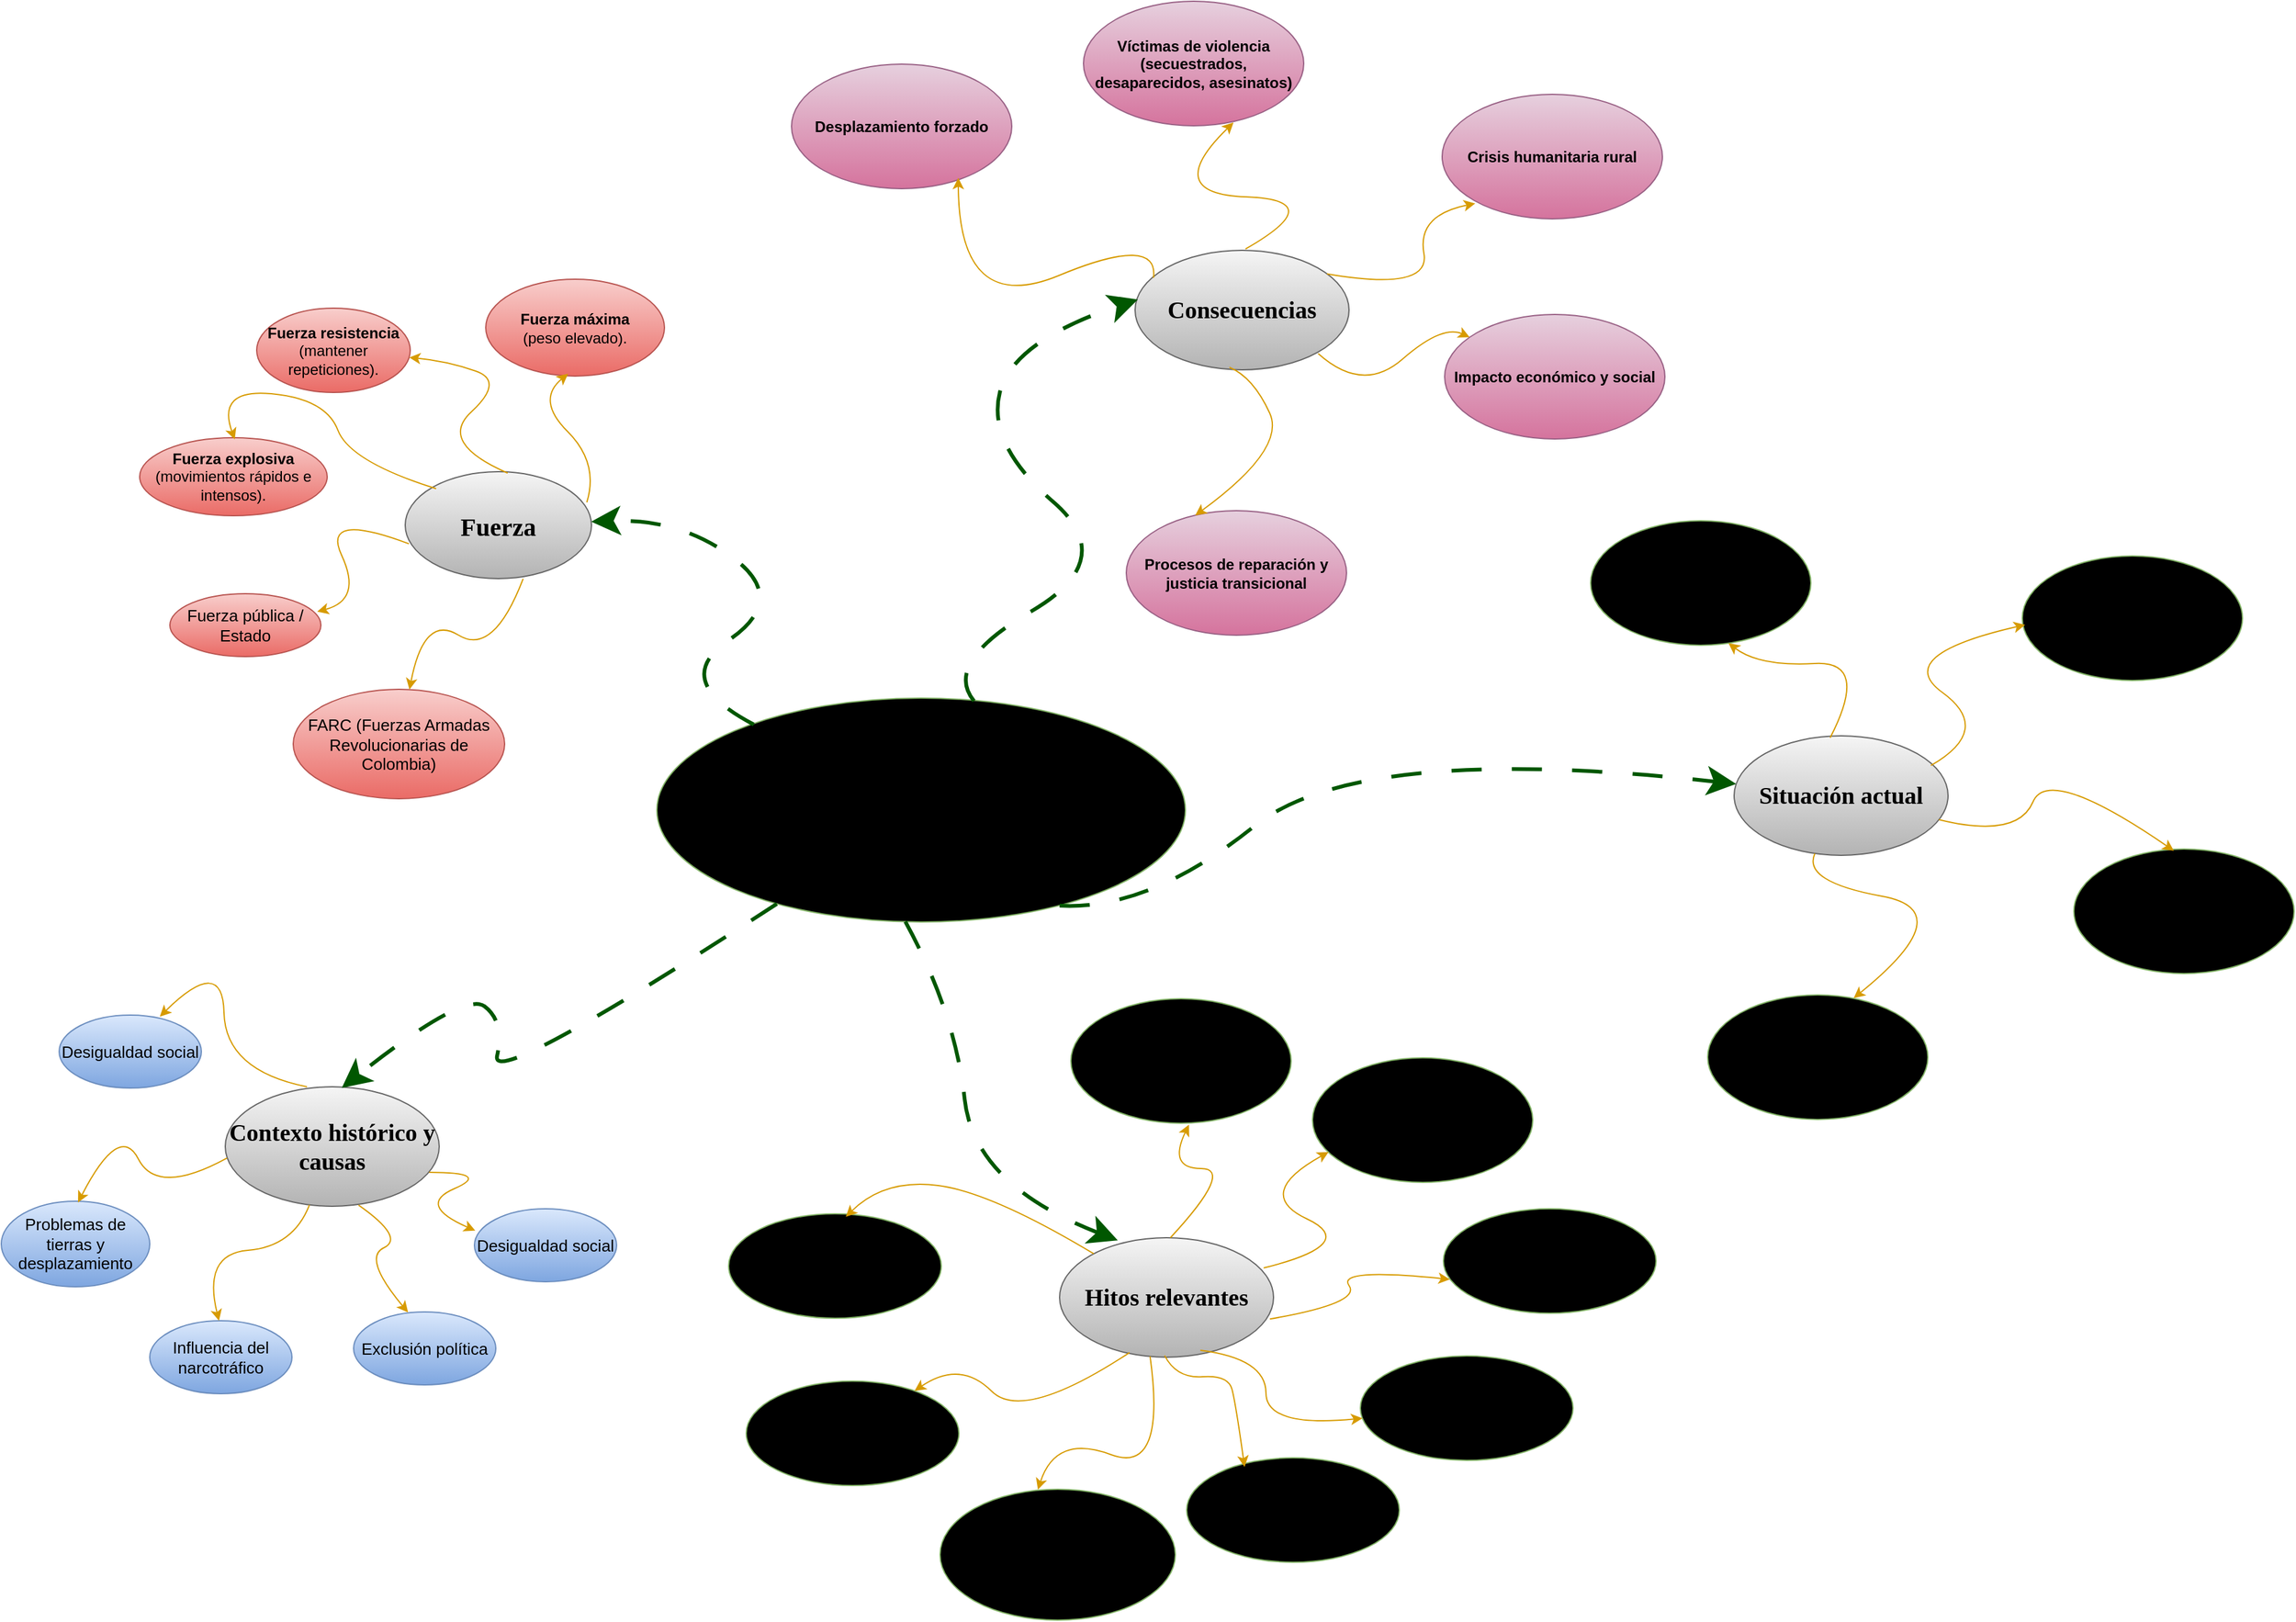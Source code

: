 <mxfile version="28.2.0">
  <diagram name="Página-1" id="SA-7R-pQkpZDZ1yx8HmR">
    <mxGraphModel dx="786" dy="586" grid="1" gridSize="10" guides="1" tooltips="1" connect="1" arrows="1" fold="1" page="1" pageScale="1" pageWidth="3000" pageHeight="1700" math="0" shadow="0">
      <root>
        <mxCell id="0" />
        <mxCell id="1" parent="0" />
        <mxCell id="DVRhljdq_z2ZrViTuBWU-1" value="&lt;font face=&quot;Garamond&quot; style=&quot;color: light-dark(rgb(0, 0, 0), rgb(255, 255, 0)); font-size: 27px;&quot;&gt;&lt;b&gt;Capacidades Físicas Condicionales&lt;/b&gt;&lt;/font&gt;" style="ellipse;whiteSpace=wrap;html=1;fillColor=#d5e8d4;strokeColor=#82b366;gradientColor=light-dark(#97D077,#66FF66);" parent="1" vertex="1">
          <mxGeometry x="1172" y="815" width="420" height="178" as="geometry" />
        </mxCell>
        <mxCell id="DVRhljdq_z2ZrViTuBWU-2" value="&lt;font face=&quot;Times New Roman&quot; style=&quot;color: light-dark(rgb(0, 0, 0), rgb(255, 255, 51)); font-size: 19px;&quot;&gt;&lt;b&gt;Contexto histórico y causas&lt;/b&gt;&lt;/font&gt;" style="ellipse;whiteSpace=wrap;html=1;fillColor=#f5f5f5;strokeColor=#666666;gradientColor=#b3b3b3;" parent="1" vertex="1">
          <mxGeometry x="829" y="1124" width="170" height="95" as="geometry" />
        </mxCell>
        <mxCell id="DVRhljdq_z2ZrViTuBWU-3" value="&lt;font face=&quot;Garamond&quot; style=&quot;font-size: 20px; color: light-dark(rgb(0, 0, 0), rgb(51, 255, 255));&quot;&gt;&lt;b&gt;Fuerza&lt;/b&gt;&lt;/font&gt;" style="ellipse;whiteSpace=wrap;html=1;fillColor=#f5f5f5;strokeColor=#666666;gradientColor=#b3b3b3;" parent="1" vertex="1">
          <mxGeometry x="972" y="635" width="148" height="85" as="geometry" />
        </mxCell>
        <mxCell id="DVRhljdq_z2ZrViTuBWU-4" value="&lt;font face=&quot;Times New Roman&quot; style=&quot;color: light-dark(rgb(0, 0, 0), rgb(255, 255, 51)); font-size: 19px;&quot;&gt;&lt;b&gt;Hitos relevantes&lt;/b&gt;&lt;/font&gt;" style="ellipse;whiteSpace=wrap;html=1;fillColor=#f5f5f5;strokeColor=#666666;gradientColor=#b3b3b3;" parent="1" vertex="1">
          <mxGeometry x="1492" y="1244" width="170" height="95" as="geometry" />
        </mxCell>
        <mxCell id="DVRhljdq_z2ZrViTuBWU-5" value="&lt;font face=&quot;Times New Roman&quot; style=&quot;color: light-dark(rgb(0, 0, 0), rgb(255, 255, 51)); font-size: 19px;&quot;&gt;&lt;b&gt;Consecuencias&lt;/b&gt;&lt;/font&gt;" style="ellipse;whiteSpace=wrap;html=1;fillColor=#f5f5f5;strokeColor=#666666;gradientColor=#b3b3b3;" parent="1" vertex="1">
          <mxGeometry x="1552" y="459" width="170" height="95" as="geometry" />
        </mxCell>
        <mxCell id="DVRhljdq_z2ZrViTuBWU-6" value="&lt;font face=&quot;Times New Roman&quot; style=&quot;color: light-dark(rgb(0, 0, 0), rgb(255, 255, 51)); font-size: 19px;&quot;&gt;&lt;b&gt;Situación actual&lt;/b&gt;&lt;/font&gt;" style="ellipse;whiteSpace=wrap;html=1;fillColor=#f5f5f5;strokeColor=#666666;gradientColor=#b3b3b3;" parent="1" vertex="1">
          <mxGeometry x="2028" y="845" width="170" height="95" as="geometry" />
        </mxCell>
        <mxCell id="DVRhljdq_z2ZrViTuBWU-7" value="" style="curved=1;endArrow=classic;html=1;rounded=0;fillColor=#008a00;strokeColor=#005700;startSize=20;endSize=14;fontStyle=0;dashed=1;dashPattern=8 8;startArrow=none;startFill=0;entryX=0.013;entryY=0.412;entryDx=0;entryDy=0;entryPerimeter=0;exitX=0.6;exitY=0.013;exitDx=0;exitDy=0;exitPerimeter=0;strokeWidth=3;" parent="1" source="DVRhljdq_z2ZrViTuBWU-1" target="DVRhljdq_z2ZrViTuBWU-5" edge="1">
          <mxGeometry width="50" height="50" relative="1" as="geometry">
            <mxPoint x="1374" y="827" as="sourcePoint" />
            <mxPoint x="1408.5" y="683.11" as="targetPoint" />
            <Array as="points">
              <mxPoint x="1399" y="787" />
              <mxPoint x="1540" y="705" />
              <mxPoint x="1434" y="613" />
              <mxPoint x="1455" y="531" />
            </Array>
          </mxGeometry>
        </mxCell>
        <mxCell id="DVRhljdq_z2ZrViTuBWU-8" value="" style="curved=1;endArrow=classic;html=1;rounded=0;fillColor=#008a00;strokeColor=#005700;startSize=20;endSize=14;fontStyle=0;dashed=1;dashPattern=8 8;startArrow=none;startFill=0;strokeWidth=3;" parent="1" target="DVRhljdq_z2ZrViTuBWU-3" edge="1">
          <mxGeometry width="50" height="50" relative="1" as="geometry">
            <mxPoint x="1248.99" y="836" as="sourcePoint" />
            <mxPoint x="1075.999" y="661.062" as="targetPoint" />
            <Array as="points">
              <mxPoint x="1181.99" y="801" />
              <mxPoint x="1275.99" y="737" />
              <mxPoint x="1192" y="672" />
            </Array>
          </mxGeometry>
        </mxCell>
        <mxCell id="DVRhljdq_z2ZrViTuBWU-9" value="" style="curved=1;endArrow=classic;html=1;rounded=0;fillColor=#008a00;strokeColor=#005700;startSize=20;endSize=14;fontStyle=0;dashed=1;dashPattern=8 8;startArrow=none;startFill=0;entryX=0.272;entryY=0.022;entryDx=0;entryDy=0;entryPerimeter=0;strokeWidth=3;exitX=0.47;exitY=0.998;exitDx=0;exitDy=0;exitPerimeter=0;" parent="1" target="DVRhljdq_z2ZrViTuBWU-4" edge="1" source="DVRhljdq_z2ZrViTuBWU-1">
          <mxGeometry width="50" height="50" relative="1" as="geometry">
            <mxPoint x="1273" y="1014" as="sourcePoint" />
            <mxPoint x="1305" y="1156" as="targetPoint" />
            <Array as="points">
              <mxPoint x="1409" y="1065" />
              <mxPoint x="1424" y="1202" />
            </Array>
          </mxGeometry>
        </mxCell>
        <mxCell id="DVRhljdq_z2ZrViTuBWU-10" value="" style="curved=1;endArrow=classic;html=1;rounded=0;fillColor=#008a00;strokeColor=#005700;startSize=20;endSize=14;fontStyle=0;dashed=1;dashPattern=8 8;startArrow=none;startFill=0;strokeWidth=3;" parent="1" target="DVRhljdq_z2ZrViTuBWU-6" edge="1">
          <mxGeometry width="50" height="50" relative="1" as="geometry">
            <mxPoint x="1492" y="980" as="sourcePoint" />
            <mxPoint x="1521" y="1124" as="targetPoint" />
            <Array as="points">
              <mxPoint x="1563" y="984" />
              <mxPoint x="1730" y="850" />
            </Array>
          </mxGeometry>
        </mxCell>
        <mxCell id="DVRhljdq_z2ZrViTuBWU-11" value="" style="curved=1;endArrow=classic;html=1;rounded=0;fillColor=#008a00;strokeColor=#005700;startSize=20;endSize=14;fontStyle=0;dashed=1;dashPattern=8 8;startArrow=none;startFill=0;entryX=0.545;entryY=0.009;entryDx=0;entryDy=0;entryPerimeter=0;strokeWidth=3;" parent="1" source="DVRhljdq_z2ZrViTuBWU-1" target="DVRhljdq_z2ZrViTuBWU-2" edge="1">
          <mxGeometry width="50" height="50" relative="1" as="geometry">
            <mxPoint x="1136.076" y="1088.543" as="sourcePoint" />
            <mxPoint x="936" y="1113" as="targetPoint" />
            <Array as="points">
              <mxPoint x="1039" y="1127" />
              <mxPoint x="1051" y="1072" />
              <mxPoint x="1019" y="1048" />
            </Array>
          </mxGeometry>
        </mxCell>
        <mxCell id="DVRhljdq_z2ZrViTuBWU-12" value="&lt;font style=&quot;color: light-dark(rgb(0, 0, 0), rgb(51, 255, 255)); font-size: 13px;&quot;&gt;Desigualdad social&lt;/font&gt;" style="ellipse;whiteSpace=wrap;html=1;fillColor=#dae8fc;strokeColor=#6c8ebf;gradientColor=#7ea6e0;" parent="1" vertex="1">
          <mxGeometry x="697" y="1067" width="113" height="58" as="geometry" />
        </mxCell>
        <mxCell id="DVRhljdq_z2ZrViTuBWU-13" value="&lt;font style=&quot;color: light-dark(rgb(0, 0, 0), rgb(51, 255, 255)); font-size: 13px;&quot;&gt;Problemas de tierras y desplazamiento&lt;/font&gt;" style="ellipse;whiteSpace=wrap;html=1;fillColor=#dae8fc;strokeColor=#6c8ebf;gradientColor=#7ea6e0;" parent="1" vertex="1">
          <mxGeometry x="651" y="1215" width="118" height="68" as="geometry" />
        </mxCell>
        <mxCell id="DVRhljdq_z2ZrViTuBWU-14" value="&lt;font style=&quot;color: light-dark(rgb(0, 0, 0), rgb(51, 255, 255)); font-size: 13px;&quot;&gt;Desigualdad social&lt;/font&gt;" style="ellipse;whiteSpace=wrap;html=1;fillColor=#dae8fc;strokeColor=#6c8ebf;gradientColor=#7ea6e0;" parent="1" vertex="1">
          <mxGeometry x="1027" y="1221" width="113" height="58" as="geometry" />
        </mxCell>
        <mxCell id="DVRhljdq_z2ZrViTuBWU-15" value="&lt;font style=&quot;color: light-dark(rgb(0, 0, 0), rgb(51, 255, 255)); font-size: 13px;&quot;&gt;Influencia del narcotráfico&lt;/font&gt;" style="ellipse;whiteSpace=wrap;html=1;fillColor=#dae8fc;strokeColor=#6c8ebf;gradientColor=#7ea6e0;" parent="1" vertex="1">
          <mxGeometry x="769" y="1310" width="113" height="58" as="geometry" />
        </mxCell>
        <mxCell id="DVRhljdq_z2ZrViTuBWU-16" value="&lt;font style=&quot;color: light-dark(rgb(0, 0, 0), rgb(51, 255, 255)); font-size: 13px;&quot;&gt;Exclusión política&lt;/font&gt;" style="ellipse;whiteSpace=wrap;html=1;fillColor=#dae8fc;strokeColor=#6c8ebf;gradientColor=#7ea6e0;" parent="1" vertex="1">
          <mxGeometry x="931" y="1303" width="113" height="58" as="geometry" />
        </mxCell>
        <mxCell id="DVRhljdq_z2ZrViTuBWU-17" value="&lt;font style=&quot;color: light-dark(rgb(0, 0, 0), rgb(51, 255, 255)); font-size: 13px;&quot;&gt;FARC (Fuerzas Armadas Revolucionarias de Colombia)&lt;/font&gt;" style="ellipse;whiteSpace=wrap;html=1;fillColor=#f8cecc;strokeColor=light-dark(#B85450,#66FFFF);gradientColor=#ea6b66;" parent="1" vertex="1">
          <mxGeometry x="883" y="808" width="168" height="87" as="geometry" />
        </mxCell>
        <mxCell id="DVRhljdq_z2ZrViTuBWU-18" value="&lt;strong data-end=&quot;594&quot; data-start=&quot;577&quot;&gt;Fuerza máxima&lt;/strong&gt; &lt;br&gt;(peso elevado)." style="ellipse;whiteSpace=wrap;html=1;fillColor=#f8cecc;strokeColor=light-dark(#B85450,#33FFFF);gradientColor=#ea6b66;" parent="1" vertex="1">
          <mxGeometry x="1036" y="482" width="142" height="77" as="geometry" />
        </mxCell>
        <mxCell id="DVRhljdq_z2ZrViTuBWU-19" value="&lt;strong data-end=&quot;639&quot; data-start=&quot;617&quot;&gt;Fuerza resistencia&lt;/strong&gt; (mantener repeticiones)." style="ellipse;whiteSpace=wrap;html=1;fillColor=#f8cecc;strokeColor=light-dark(#B85450,#66FFFF);gradientColor=#ea6b66;" parent="1" vertex="1">
          <mxGeometry x="854" y="505" width="122" height="67" as="geometry" />
        </mxCell>
        <mxCell id="DVRhljdq_z2ZrViTuBWU-20" value="&lt;strong data-end=&quot;691&quot; data-start=&quot;671&quot;&gt;Fuerza explosiva&lt;/strong&gt; (movimientos rápidos e intensos)." style="ellipse;whiteSpace=wrap;html=1;fillColor=#f8cecc;strokeColor=light-dark(#B85450,#66FFFF);gradientColor=#ea6b66;" parent="1" vertex="1">
          <mxGeometry x="761" y="608" width="149" height="62" as="geometry" />
        </mxCell>
        <mxCell id="DVRhljdq_z2ZrViTuBWU-21" value="&lt;font style=&quot;color: light-dark(rgb(0, 0, 0), rgb(51, 255, 255)); font-size: 13px;&quot;&gt;Fuerza pública / Estado&lt;/font&gt;" style="ellipse;whiteSpace=wrap;html=1;fillColor=#f8cecc;strokeColor=light-dark(#B85450,#66FFFF);gradientColor=#ea6b66;" parent="1" vertex="1">
          <mxGeometry x="785" y="732" width="120" height="50" as="geometry" />
        </mxCell>
        <mxCell id="DVRhljdq_z2ZrViTuBWU-22" value="&lt;font style=&quot;color: light-dark(rgb(0, 0, 0), rgb(51, 255, 255)); font-size: 13px;&quot;&gt;1982: Inicio de diálogos de paz con FARC (Betancur)&lt;/font&gt;" style="ellipse;whiteSpace=wrap;html=1;fillColor=#d5e8d4;strokeColor=#82b366;gradientColor=light-dark(#97D077,#295A52);" parent="1" vertex="1">
          <mxGeometry x="1229" y="1225" width="169" height="83" as="geometry" />
        </mxCell>
        <mxCell id="DVRhljdq_z2ZrViTuBWU-23" value="&lt;font style=&quot;color: light-dark(rgb(0, 0, 0), rgb(51, 255, 255)); font-size: 13px;&quot;&gt;1984: Acuerdo de cese al fuego con FARC (La Uribe)&lt;/font&gt;" style="ellipse;whiteSpace=wrap;html=1;fillColor=#d5e8d4;strokeColor=#82b366;gradientColor=light-dark(#97D077,#295A52);" parent="1" vertex="1">
          <mxGeometry x="1243" y="1358" width="169" height="83" as="geometry" />
        </mxCell>
        <mxCell id="DVRhljdq_z2ZrViTuBWU-24" value="&lt;font style=&quot;color: light-dark(rgb(0, 0, 0), rgb(51, 255, 255)); font-size: 13px;&quot;&gt;1991: Nueva Constitución — apertura política, desmovilización M-19&lt;/font&gt;" style="ellipse;whiteSpace=wrap;html=1;fillColor=#d5e8d4;strokeColor=#82b366;gradientColor=light-dark(#97D077,#295A52);" parent="1" vertex="1">
          <mxGeometry x="1397" y="1444" width="187" height="104" as="geometry" />
        </mxCell>
        <mxCell id="DVRhljdq_z2ZrViTuBWU-25" value="&lt;font style=&quot;color: light-dark(rgb(0, 0, 0), rgb(51, 255, 255)); font-size: 13px;&quot;&gt;1997-2006: Auge paramilitar (AUC)&lt;/font&gt;" style="ellipse;whiteSpace=wrap;html=1;fillColor=#d5e8d4;strokeColor=#82b366;gradientColor=light-dark(#97D077,#295A52);" parent="1" vertex="1">
          <mxGeometry x="1593" y="1419" width="169" height="83" as="geometry" />
        </mxCell>
        <mxCell id="DVRhljdq_z2ZrViTuBWU-26" value="&lt;font style=&quot;color: light-dark(rgb(0, 0, 0), rgb(51, 255, 255)); font-size: 13px;&quot;&gt;2002-2010: Política de Seguridad Democrática (Uribe)&lt;/font&gt;" style="ellipse;whiteSpace=wrap;html=1;fillColor=#d5e8d4;strokeColor=#82b366;gradientColor=light-dark(#97D077,#295A52);" parent="1" vertex="1">
          <mxGeometry x="1731" y="1338" width="169" height="83" as="geometry" />
        </mxCell>
        <mxCell id="DVRhljdq_z2ZrViTuBWU-27" value="&lt;font style=&quot;color: light-dark(rgb(0, 0, 0), rgb(51, 255, 255)); font-size: 13px;&quot;&gt;2012-2016: Proceso de paz con FARC (La Habana)&lt;/font&gt;" style="ellipse;whiteSpace=wrap;html=1;fillColor=#d5e8d4;strokeColor=#82b366;gradientColor=light-dark(#97D077,#295A52);" parent="1" vertex="1">
          <mxGeometry x="1797" y="1221" width="169" height="83" as="geometry" />
        </mxCell>
        <mxCell id="DVRhljdq_z2ZrViTuBWU-28" value="&lt;font style=&quot;color: light-dark(rgb(0, 0, 0), rgb(51, 255, 255)); font-size: 13px;&quot;&gt;2016: Firma del Acuerdo de Paz con FARC &lt;br&gt;(Juan Manuel Santos)&lt;/font&gt;" style="ellipse;whiteSpace=wrap;html=1;fillColor=#d5e8d4;strokeColor=#82b366;gradientColor=light-dark(#97D077,#295A52);" parent="1" vertex="1">
          <mxGeometry x="1693" y="1101" width="175" height="99" as="geometry" />
        </mxCell>
        <mxCell id="DVRhljdq_z2ZrViTuBWU-29" value="&lt;font style=&quot;color: light-dark(rgb(0, 0, 0), rgb(51, 255, 255));&quot;&gt;2019-presente: Disidencias y ELN continúan con presencia armada&lt;/font&gt;" style="ellipse;whiteSpace=wrap;html=1;fillColor=#d5e8d4;strokeColor=#82b366;gradientColor=light-dark(#97D077,#295A52);" parent="1" vertex="1">
          <mxGeometry x="1501" y="1054" width="175" height="99" as="geometry" />
        </mxCell>
        <mxCell id="DVRhljdq_z2ZrViTuBWU-30" value="&lt;font style=&quot;color: light-dark(rgb(0, 0, 0), rgb(0, 255, 0));&quot;&gt;&lt;b style=&quot;&quot;&gt;Desplazamiento forzado&lt;/b&gt;&lt;/font&gt;" style="ellipse;whiteSpace=wrap;html=1;fillColor=#e6d0de;strokeColor=#996185;gradientColor=#d5739d;" parent="1" vertex="1">
          <mxGeometry x="1279" y="311" width="175" height="99" as="geometry" />
        </mxCell>
        <mxCell id="DVRhljdq_z2ZrViTuBWU-31" value="&lt;font style=&quot;color: light-dark(rgb(0, 0, 0), rgb(0, 255, 0));&quot;&gt;&lt;b style=&quot;&quot;&gt;Víctimas de violencia (secuestrados, desaparecidos, asesinatos)&lt;/b&gt;&lt;/font&gt;" style="ellipse;whiteSpace=wrap;html=1;fillColor=#e6d0de;strokeColor=#996185;gradientColor=#d5739d;" parent="1" vertex="1">
          <mxGeometry x="1511" y="261" width="175" height="99" as="geometry" />
        </mxCell>
        <mxCell id="DVRhljdq_z2ZrViTuBWU-32" value="&lt;font style=&quot;color: light-dark(rgb(0, 0, 0), rgb(0, 255, 0));&quot;&gt;&lt;b style=&quot;&quot;&gt;Crisis humanitaria rural&lt;/b&gt;&lt;/font&gt;" style="ellipse;whiteSpace=wrap;html=1;fillColor=#e6d0de;strokeColor=#996185;gradientColor=#d5739d;" parent="1" vertex="1">
          <mxGeometry x="1796" y="335" width="175" height="99" as="geometry" />
        </mxCell>
        <mxCell id="DVRhljdq_z2ZrViTuBWU-33" value="&lt;font style=&quot;color: light-dark(rgb(0, 0, 0), rgb(0, 255, 0));&quot;&gt;&lt;b style=&quot;&quot;&gt;Impacto económico y social&lt;/b&gt;&lt;/font&gt;" style="ellipse;whiteSpace=wrap;html=1;fillColor=#e6d0de;strokeColor=#996185;gradientColor=#d5739d;" parent="1" vertex="1">
          <mxGeometry x="1798" y="510" width="175" height="99" as="geometry" />
        </mxCell>
        <mxCell id="DVRhljdq_z2ZrViTuBWU-34" value="&lt;font style=&quot;color: light-dark(rgb(0, 0, 0), rgb(0, 255, 0));&quot;&gt;&lt;b style=&quot;&quot;&gt;Procesos de reparación y justicia transicional&lt;/b&gt;&lt;/font&gt;" style="ellipse;whiteSpace=wrap;html=1;fillColor=#e6d0de;strokeColor=#996185;gradientColor=#d5739d;" parent="1" vertex="1">
          <mxGeometry x="1545" y="666" width="175" height="99" as="geometry" />
        </mxCell>
        <mxCell id="DVRhljdq_z2ZrViTuBWU-35" value="" style="curved=1;endArrow=classic;html=1;rounded=0;entryX=0.006;entryY=0.299;entryDx=0;entryDy=0;entryPerimeter=0;fillColor=#ffcd28;gradientColor=#ffa500;strokeColor=#d79b00;" parent="1" target="DVRhljdq_z2ZrViTuBWU-14" edge="1">
          <mxGeometry width="50" height="50" relative="1" as="geometry">
            <mxPoint x="991" y="1192" as="sourcePoint" />
            <mxPoint x="1041" y="1142" as="targetPoint" />
            <Array as="points">
              <mxPoint x="1041" y="1192" />
              <mxPoint x="981" y="1218" />
            </Array>
          </mxGeometry>
        </mxCell>
        <mxCell id="DVRhljdq_z2ZrViTuBWU-36" value="" style="curved=1;endArrow=classic;html=1;rounded=0;entryX=0.383;entryY=0.007;entryDx=0;entryDy=0;entryPerimeter=0;fillColor=#ffcd28;gradientColor=#ffa500;strokeColor=#d79b00;exitX=0.623;exitY=0.99;exitDx=0;exitDy=0;exitPerimeter=0;" parent="1" source="DVRhljdq_z2ZrViTuBWU-2" target="DVRhljdq_z2ZrViTuBWU-16" edge="1">
          <mxGeometry width="50" height="50" relative="1" as="geometry">
            <mxPoint x="930" y="1222" as="sourcePoint" />
            <mxPoint x="967" y="1268" as="targetPoint" />
            <Array as="points">
              <mxPoint x="972" y="1244" />
              <mxPoint x="938" y="1260" />
            </Array>
          </mxGeometry>
        </mxCell>
        <mxCell id="DVRhljdq_z2ZrViTuBWU-37" value="" style="curved=1;endArrow=classic;html=1;rounded=0;entryX=0.487;entryY=0;entryDx=0;entryDy=0;entryPerimeter=0;fillColor=#ffcd28;gradientColor=#ffa500;strokeColor=#d79b00;" parent="1" source="DVRhljdq_z2ZrViTuBWU-2" target="DVRhljdq_z2ZrViTuBWU-15" edge="1">
          <mxGeometry width="50" height="50" relative="1" as="geometry">
            <mxPoint x="793" y="1223" as="sourcePoint" />
            <mxPoint x="832" y="1308" as="targetPoint" />
            <Array as="points">
              <mxPoint x="883" y="1251" />
              <mxPoint x="811" y="1257" />
            </Array>
          </mxGeometry>
        </mxCell>
        <mxCell id="DVRhljdq_z2ZrViTuBWU-38" value="" style="curved=1;endArrow=classic;html=1;rounded=0;entryX=0.517;entryY=0.015;entryDx=0;entryDy=0;entryPerimeter=0;fillColor=#ffcd28;gradientColor=#ffa500;strokeColor=#d79b00;exitX=0.008;exitY=0.597;exitDx=0;exitDy=0;exitPerimeter=0;" parent="1" source="DVRhljdq_z2ZrViTuBWU-2" target="DVRhljdq_z2ZrViTuBWU-13" edge="1">
          <mxGeometry width="50" height="50" relative="1" as="geometry">
            <mxPoint x="799" y="1124" as="sourcePoint" />
            <mxPoint x="727" y="1216" as="targetPoint" />
            <Array as="points">
              <mxPoint x="775" y="1211" />
              <mxPoint x="745" y="1152" />
            </Array>
          </mxGeometry>
        </mxCell>
        <mxCell id="DVRhljdq_z2ZrViTuBWU-39" value="" style="curved=1;endArrow=classic;html=1;rounded=0;entryX=0.708;entryY=0.021;entryDx=0;entryDy=0;entryPerimeter=0;fillColor=#ffcd28;gradientColor=#ffa500;strokeColor=#d79b00;exitX=0.382;exitY=0;exitDx=0;exitDy=0;exitPerimeter=0;" parent="1" source="DVRhljdq_z2ZrViTuBWU-2" target="DVRhljdq_z2ZrViTuBWU-12" edge="1">
          <mxGeometry width="50" height="50" relative="1" as="geometry">
            <mxPoint x="881" y="1029" as="sourcePoint" />
            <mxPoint x="763" y="1064" as="targetPoint" />
            <Array as="points">
              <mxPoint x="829" y="1111" />
              <mxPoint x="827" y="1019" />
            </Array>
          </mxGeometry>
        </mxCell>
        <mxCell id="DVRhljdq_z2ZrViTuBWU-40" value="" style="curved=1;endArrow=classic;html=1;rounded=0;fillColor=#ffcd28;gradientColor=#ffa500;strokeColor=#d79b00;entryX=0.536;entryY=1.011;entryDx=0;entryDy=0;entryPerimeter=0;exitX=0.518;exitY=0;exitDx=0;exitDy=0;exitPerimeter=0;" parent="1" source="DVRhljdq_z2ZrViTuBWU-4" target="DVRhljdq_z2ZrViTuBWU-29" edge="1">
          <mxGeometry width="50" height="50" relative="1" as="geometry">
            <mxPoint x="1578" y="1239" as="sourcePoint" />
            <mxPoint x="1628" y="1189" as="targetPoint" />
            <Array as="points">
              <mxPoint x="1631" y="1189" />
              <mxPoint x="1578" y="1189" />
            </Array>
          </mxGeometry>
        </mxCell>
        <mxCell id="DVRhljdq_z2ZrViTuBWU-41" value="" style="curved=1;endArrow=classic;html=1;rounded=0;fillColor=#ffcd28;gradientColor=#ffa500;strokeColor=#d79b00;entryX=0.073;entryY=0.756;entryDx=0;entryDy=0;entryPerimeter=0;exitX=0.954;exitY=0.253;exitDx=0;exitDy=0;exitPerimeter=0;" parent="1" source="DVRhljdq_z2ZrViTuBWU-4" target="DVRhljdq_z2ZrViTuBWU-28" edge="1">
          <mxGeometry width="50" height="50" relative="1" as="geometry">
            <mxPoint x="1648" y="1264" as="sourcePoint" />
            <mxPoint x="1663" y="1174" as="targetPoint" />
            <Array as="points">
              <mxPoint x="1731" y="1249" />
              <mxPoint x="1646" y="1209" />
            </Array>
          </mxGeometry>
        </mxCell>
        <mxCell id="DVRhljdq_z2ZrViTuBWU-42" value="" style="curved=1;endArrow=classic;html=1;rounded=0;fillColor=#ffcd28;gradientColor=#ffa500;strokeColor=#d79b00;entryX=0.03;entryY=0.676;entryDx=0;entryDy=0;entryPerimeter=0;exitX=0.983;exitY=0.68;exitDx=0;exitDy=0;exitPerimeter=0;" parent="1" source="DVRhljdq_z2ZrViTuBWU-4" target="DVRhljdq_z2ZrViTuBWU-27" edge="1">
          <mxGeometry width="50" height="50" relative="1" as="geometry">
            <mxPoint x="1655" y="1315" as="sourcePoint" />
            <mxPoint x="1707" y="1223" as="targetPoint" />
            <Array as="points">
              <mxPoint x="1732" y="1296" />
              <mxPoint x="1712" y="1268" />
            </Array>
          </mxGeometry>
        </mxCell>
        <mxCell id="DVRhljdq_z2ZrViTuBWU-43" value="" style="curved=1;endArrow=classic;html=1;rounded=0;fillColor=#ffcd28;gradientColor=#ffa500;strokeColor=#d79b00;exitX=0.658;exitY=0.942;exitDx=0;exitDy=0;exitPerimeter=0;" parent="1" source="DVRhljdq_z2ZrViTuBWU-4" target="DVRhljdq_z2ZrViTuBWU-26" edge="1">
          <mxGeometry width="50" height="50" relative="1" as="geometry">
            <mxPoint x="1583" y="1353" as="sourcePoint" />
            <mxPoint x="1726" y="1321" as="targetPoint" />
            <Array as="points">
              <mxPoint x="1656" y="1340" />
              <mxPoint x="1656" y="1395" />
            </Array>
          </mxGeometry>
        </mxCell>
        <mxCell id="DVRhljdq_z2ZrViTuBWU-44" value="" style="curved=1;endArrow=classic;html=1;rounded=0;fillColor=#ffcd28;gradientColor=#ffa500;strokeColor=#d79b00;exitX=0.491;exitY=0.986;exitDx=0;exitDy=0;exitPerimeter=0;entryX=0.272;entryY=0.087;entryDx=0;entryDy=0;entryPerimeter=0;" parent="1" source="DVRhljdq_z2ZrViTuBWU-4" target="DVRhljdq_z2ZrViTuBWU-25" edge="1">
          <mxGeometry width="50" height="50" relative="1" as="geometry">
            <mxPoint x="1501" y="1346" as="sourcePoint" />
            <mxPoint x="1630" y="1401" as="targetPoint" />
            <Array as="points">
              <mxPoint x="1585" y="1356" />
              <mxPoint x="1626" y="1353" />
              <mxPoint x="1632" y="1376" />
            </Array>
          </mxGeometry>
        </mxCell>
        <mxCell id="DVRhljdq_z2ZrViTuBWU-45" value="" style="curved=1;endArrow=classic;html=1;rounded=0;fillColor=#ffcd28;gradientColor=#ffa500;strokeColor=#d79b00;exitX=0.327;exitY=0.961;exitDx=0;exitDy=0;exitPerimeter=0;" parent="1" source="DVRhljdq_z2ZrViTuBWU-4" target="DVRhljdq_z2ZrViTuBWU-23" edge="1">
          <mxGeometry width="50" height="50" relative="1" as="geometry">
            <mxPoint x="1413" y="1391" as="sourcePoint" />
            <mxPoint x="1463" y="1341" as="targetPoint" />
            <Array as="points">
              <mxPoint x="1463" y="1391" />
              <mxPoint x="1413" y="1341" />
            </Array>
          </mxGeometry>
        </mxCell>
        <mxCell id="DVRhljdq_z2ZrViTuBWU-46" value="" style="curved=1;endArrow=classic;html=1;rounded=0;fillColor=#ffcd28;gradientColor=#ffa500;strokeColor=#d79b00;exitX=0.423;exitY=0.993;exitDx=0;exitDy=0;exitPerimeter=0;entryX=0.416;entryY=0.003;entryDx=0;entryDy=0;entryPerimeter=0;" parent="1" source="DVRhljdq_z2ZrViTuBWU-4" target="DVRhljdq_z2ZrViTuBWU-24" edge="1">
          <mxGeometry width="50" height="50" relative="1" as="geometry">
            <mxPoint x="1624" y="1394" as="sourcePoint" />
            <mxPoint x="1453" y="1425" as="targetPoint" />
            <Array as="points">
              <mxPoint x="1577" y="1433" />
              <mxPoint x="1489" y="1400" />
            </Array>
          </mxGeometry>
        </mxCell>
        <mxCell id="DVRhljdq_z2ZrViTuBWU-47" value="" style="curved=1;endArrow=classic;html=1;rounded=0;fillColor=#ffcd28;gradientColor=#ffa500;strokeColor=#d79b00;entryX=0.551;entryY=0.029;entryDx=0;entryDy=0;entryPerimeter=0;" parent="1" source="DVRhljdq_z2ZrViTuBWU-4" target="DVRhljdq_z2ZrViTuBWU-22" edge="1">
          <mxGeometry width="50" height="50" relative="1" as="geometry">
            <mxPoint x="1488" y="1191" as="sourcePoint" />
            <mxPoint x="1317" y="1222" as="targetPoint" />
            <Array as="points">
              <mxPoint x="1438" y="1208" />
              <mxPoint x="1353" y="1197" />
            </Array>
          </mxGeometry>
        </mxCell>
        <mxCell id="DVRhljdq_z2ZrViTuBWU-48" value="" style="curved=1;endArrow=classic;html=1;rounded=0;fillColor=#ffcd28;gradientColor=#ffa500;strokeColor=#d79b00;entryX=0.461;entryY=0.975;entryDx=0;entryDy=0;entryPerimeter=0;exitX=0.975;exitY=0.287;exitDx=0;exitDy=0;exitPerimeter=0;" parent="1" source="DVRhljdq_z2ZrViTuBWU-3" target="DVRhljdq_z2ZrViTuBWU-18" edge="1">
          <mxGeometry width="50" height="50" relative="1" as="geometry">
            <mxPoint x="1076" y="628" as="sourcePoint" />
            <mxPoint x="1126" y="578" as="targetPoint" />
            <Array as="points">
              <mxPoint x="1126" y="628" />
              <mxPoint x="1076" y="578" />
            </Array>
          </mxGeometry>
        </mxCell>
        <mxCell id="DVRhljdq_z2ZrViTuBWU-49" value="" style="curved=1;endArrow=classic;html=1;rounded=0;fillColor=#ffcd28;gradientColor=#ffa500;strokeColor=#d79b00;exitX=0.633;exitY=1.002;exitDx=0;exitDy=0;exitPerimeter=0;" parent="1" source="DVRhljdq_z2ZrViTuBWU-3" target="DVRhljdq_z2ZrViTuBWU-17" edge="1">
          <mxGeometry width="50" height="50" relative="1" as="geometry">
            <mxPoint x="1018" y="693" as="sourcePoint" />
            <mxPoint x="1049" y="622" as="targetPoint" />
            <Array as="points">
              <mxPoint x="1042" y="782" />
              <mxPoint x="987" y="748" />
            </Array>
          </mxGeometry>
        </mxCell>
        <mxCell id="DVRhljdq_z2ZrViTuBWU-50" value="" style="curved=1;endArrow=classic;html=1;rounded=0;fillColor=#ffcd28;gradientColor=#ffa500;strokeColor=#d79b00;exitX=0.02;exitY=0.674;exitDx=0;exitDy=0;exitPerimeter=0;entryX=0.976;entryY=0.284;entryDx=0;entryDy=0;entryPerimeter=0;" parent="1" source="DVRhljdq_z2ZrViTuBWU-3" target="DVRhljdq_z2ZrViTuBWU-21" edge="1">
          <mxGeometry width="50" height="50" relative="1" as="geometry">
            <mxPoint x="901" y="610" as="sourcePoint" />
            <mxPoint x="857" y="734" as="targetPoint" />
            <Array as="points">
              <mxPoint x="905" y="666" />
              <mxPoint x="938" y="737" />
            </Array>
          </mxGeometry>
        </mxCell>
        <mxCell id="DVRhljdq_z2ZrViTuBWU-51" value="" style="curved=1;endArrow=classic;html=1;rounded=0;exitX=0.166;exitY=0.159;exitDx=0;exitDy=0;exitPerimeter=0;entryX=0.507;entryY=0.022;entryDx=0;entryDy=0;entryPerimeter=0;fillColor=#ffcd28;gradientColor=#ffa500;strokeColor=#d79b00;" parent="1" source="DVRhljdq_z2ZrViTuBWU-3" target="DVRhljdq_z2ZrViTuBWU-20" edge="1">
          <mxGeometry width="50" height="50" relative="1" as="geometry">
            <mxPoint x="962" y="617" as="sourcePoint" />
            <mxPoint x="864" y="578" as="targetPoint" />
            <Array as="points">
              <mxPoint x="928" y="627" />
              <mxPoint x="909" y="577" />
              <mxPoint x="822" y="569" />
            </Array>
          </mxGeometry>
        </mxCell>
        <mxCell id="DVRhljdq_z2ZrViTuBWU-52" value="" style="curved=1;endArrow=classic;html=1;rounded=0;fillColor=#ffcd28;gradientColor=#ffa500;strokeColor=#d79b00;exitX=0.55;exitY=0.013;exitDx=0;exitDy=0;exitPerimeter=0;" parent="1" source="DVRhljdq_z2ZrViTuBWU-3" target="DVRhljdq_z2ZrViTuBWU-19" edge="1">
          <mxGeometry width="50" height="50" relative="1" as="geometry">
            <mxPoint x="1035" y="606" as="sourcePoint" />
            <mxPoint x="1085" y="556" as="targetPoint" />
            <Array as="points">
              <mxPoint x="998" y="612" />
              <mxPoint x="1051" y="563" />
              <mxPoint x="1005" y="547" />
            </Array>
          </mxGeometry>
        </mxCell>
        <mxCell id="DVRhljdq_z2ZrViTuBWU-53" value="" style="curved=1;endArrow=classic;html=1;rounded=0;fillColor=#ffcd28;gradientColor=#ffa500;strokeColor=#d79b00;exitX=0.086;exitY=0.23;exitDx=0;exitDy=0;exitPerimeter=0;entryX=0.757;entryY=0.913;entryDx=0;entryDy=0;entryPerimeter=0;" parent="1" source="DVRhljdq_z2ZrViTuBWU-5" target="DVRhljdq_z2ZrViTuBWU-30" edge="1">
          <mxGeometry width="50" height="50" relative="1" as="geometry">
            <mxPoint x="1626" y="487" as="sourcePoint" />
            <mxPoint x="1551" y="373" as="targetPoint" />
            <Array as="points">
              <mxPoint x="1571" y="446" />
              <mxPoint x="1412" y="512" />
            </Array>
          </mxGeometry>
        </mxCell>
        <mxCell id="DVRhljdq_z2ZrViTuBWU-54" value="" style="curved=1;endArrow=classic;html=1;rounded=0;fillColor=#ffcd28;gradientColor=#ffa500;strokeColor=#d79b00;entryX=0.681;entryY=0.974;entryDx=0;entryDy=0;entryPerimeter=0;exitX=0.516;exitY=-0.011;exitDx=0;exitDy=0;exitPerimeter=0;" parent="1" source="DVRhljdq_z2ZrViTuBWU-5" target="DVRhljdq_z2ZrViTuBWU-31" edge="1">
          <mxGeometry width="50" height="50" relative="1" as="geometry">
            <mxPoint x="1698" y="463" as="sourcePoint" />
            <mxPoint x="1637" y="333" as="targetPoint" />
            <Array as="points">
              <mxPoint x="1708" y="419" />
              <mxPoint x="1572" y="414" />
            </Array>
          </mxGeometry>
        </mxCell>
        <mxCell id="DVRhljdq_z2ZrViTuBWU-55" value="" style="curved=1;endArrow=classic;html=1;rounded=0;entryX=0.15;entryY=0.876;entryDx=0;entryDy=0;entryPerimeter=0;exitX=0.897;exitY=0.197;exitDx=0;exitDy=0;exitPerimeter=0;fillColor=#ffcd28;gradientColor=#ffa500;strokeColor=#d79b00;" parent="1" source="DVRhljdq_z2ZrViTuBWU-5" target="DVRhljdq_z2ZrViTuBWU-32" edge="1">
          <mxGeometry width="50" height="50" relative="1" as="geometry">
            <mxPoint x="1776" y="481" as="sourcePoint" />
            <mxPoint x="1826" y="431" as="targetPoint" />
            <Array as="points">
              <mxPoint x="1787" y="492" />
              <mxPoint x="1776" y="431" />
            </Array>
          </mxGeometry>
        </mxCell>
        <mxCell id="DVRhljdq_z2ZrViTuBWU-56" value="" style="curved=1;endArrow=classic;html=1;rounded=0;fillColor=#ffcd28;gradientColor=#ffa500;strokeColor=#d79b00;exitX=0.856;exitY=0.865;exitDx=0;exitDy=0;exitPerimeter=0;" parent="1" source="DVRhljdq_z2ZrViTuBWU-5" target="DVRhljdq_z2ZrViTuBWU-33" edge="1">
          <mxGeometry width="50" height="50" relative="1" as="geometry">
            <mxPoint x="1767" y="550" as="sourcePoint" />
            <mxPoint x="1817" y="500" as="targetPoint" />
            <Array as="points">
              <mxPoint x="1733" y="573" />
              <mxPoint x="1796" y="518" />
            </Array>
          </mxGeometry>
        </mxCell>
        <mxCell id="DVRhljdq_z2ZrViTuBWU-57" value="" style="curved=1;endArrow=classic;html=1;rounded=0;fillColor=#ffcd28;gradientColor=#ffa500;strokeColor=#d79b00;exitX=0.441;exitY=0.979;exitDx=0;exitDy=0;exitPerimeter=0;entryX=0.313;entryY=0.038;entryDx=0;entryDy=0;entryPerimeter=0;" parent="1" source="DVRhljdq_z2ZrViTuBWU-5" target="DVRhljdq_z2ZrViTuBWU-34" edge="1">
          <mxGeometry width="50" height="50" relative="1" as="geometry">
            <mxPoint x="1699" y="560" as="sourcePoint" />
            <mxPoint x="1795" y="547" as="targetPoint" />
            <Array as="points">
              <mxPoint x="1646" y="560" />
              <mxPoint x="1672" y="617" />
            </Array>
          </mxGeometry>
        </mxCell>
        <mxCell id="DVRhljdq_z2ZrViTuBWU-58" value="&lt;font style=&quot;color: light-dark(rgb(0, 0, 0), rgb(51, 255, 255));&quot;&gt;&lt;b&gt;Implementación parcial de los acuerdos&lt;/b&gt;&lt;/font&gt;" style="ellipse;whiteSpace=wrap;html=1;fillColor=#d5e8d4;strokeColor=#82b366;gradientColor=light-dark(#97D077,#0000CC);" parent="1" vertex="1">
          <mxGeometry x="1914" y="674" width="175" height="99" as="geometry" />
        </mxCell>
        <mxCell id="DVRhljdq_z2ZrViTuBWU-59" value="&lt;font style=&quot;color: light-dark(rgb(0, 0, 0), rgb(51, 255, 255)); font-size: 13px;&quot;&gt;&lt;b&gt;Disidencias de las FARC&lt;/b&gt;&lt;/font&gt;" style="ellipse;whiteSpace=wrap;html=1;fillColor=#d5e8d4;strokeColor=#82b366;gradientColor=light-dark(#97D077,#0000CC);" parent="1" vertex="1">
          <mxGeometry x="2257" y="702" width="175" height="99" as="geometry" />
        </mxCell>
        <mxCell id="DVRhljdq_z2ZrViTuBWU-60" value="&lt;font style=&quot;color: light-dark(rgb(0, 0, 0), rgb(51, 255, 255)); font-size: 13px;&quot;&gt;&lt;b&gt;Negociaciones con el ELN&lt;/b&gt;&lt;/font&gt;&lt;div&gt;&lt;font style=&quot;color: light-dark(rgb(0, 0, 0), rgb(51, 255, 255));&quot;&gt;&lt;br&gt;&lt;/font&gt;&lt;/div&gt;" style="ellipse;whiteSpace=wrap;html=1;fillColor=#d5e8d4;strokeColor=#82b366;gradientColor=light-dark(#97D077,#0000CC);" parent="1" vertex="1">
          <mxGeometry x="2298" y="935" width="175" height="99" as="geometry" />
        </mxCell>
        <mxCell id="DVRhljdq_z2ZrViTuBWU-61" value="&lt;div&gt;&lt;font style=&quot;color: light-dark(rgb(0, 0, 0), rgb(51, 255, 255)); font-size: 13px;&quot;&gt;Políticas de Paz Total (gobierno actual)&lt;/font&gt;&lt;/div&gt;" style="ellipse;whiteSpace=wrap;html=1;fillColor=#d5e8d4;strokeColor=#82b366;gradientColor=light-dark(#97D077,#0000CC);" parent="1" vertex="1">
          <mxGeometry x="2007" y="1051" width="175" height="99" as="geometry" />
        </mxCell>
        <mxCell id="DVRhljdq_z2ZrViTuBWU-62" value="" style="curved=1;endArrow=classic;html=1;rounded=0;fillColor=#ffcd28;gradientColor=#ffa500;strokeColor=#d79b00;entryX=0.626;entryY=0.983;entryDx=0;entryDy=0;entryPerimeter=0;exitX=0.449;exitY=0.016;exitDx=0;exitDy=0;exitPerimeter=0;" parent="1" source="DVRhljdq_z2ZrViTuBWU-6" target="DVRhljdq_z2ZrViTuBWU-58" edge="1">
          <mxGeometry width="50" height="50" relative="1" as="geometry">
            <mxPoint x="2102" y="830" as="sourcePoint" />
            <mxPoint x="2152" y="780" as="targetPoint" />
            <Array as="points">
              <mxPoint x="2136" y="785" />
              <mxPoint x="2048" y="790" />
            </Array>
          </mxGeometry>
        </mxCell>
        <mxCell id="DVRhljdq_z2ZrViTuBWU-63" value="" style="curved=1;endArrow=classic;html=1;rounded=0;fillColor=#ffcd28;gradientColor=#ffa500;strokeColor=#d79b00;entryX=0.013;entryY=0.553;entryDx=0;entryDy=0;entryPerimeter=0;exitX=0.92;exitY=0.248;exitDx=0;exitDy=0;exitPerimeter=0;" parent="1" source="DVRhljdq_z2ZrViTuBWU-6" target="DVRhljdq_z2ZrViTuBWU-59" edge="1">
          <mxGeometry width="50" height="50" relative="1" as="geometry">
            <mxPoint x="2195" y="869" as="sourcePoint" />
            <mxPoint x="2168" y="761" as="targetPoint" />
            <Array as="points">
              <mxPoint x="2234" y="840" />
              <mxPoint x="2153" y="781" />
            </Array>
          </mxGeometry>
        </mxCell>
        <mxCell id="DVRhljdq_z2ZrViTuBWU-64" value="" style="curved=1;endArrow=classic;html=1;rounded=0;fillColor=#ffcd28;gradientColor=#ffa500;strokeColor=#d79b00;entryX=0.454;entryY=0.014;entryDx=0;entryDy=0;entryPerimeter=0;" parent="1" source="DVRhljdq_z2ZrViTuBWU-6" target="DVRhljdq_z2ZrViTuBWU-60" edge="1">
          <mxGeometry width="50" height="50" relative="1" as="geometry">
            <mxPoint x="2203" y="956" as="sourcePoint" />
            <mxPoint x="2278" y="844" as="targetPoint" />
            <Array as="points">
              <mxPoint x="2253" y="927" />
              <mxPoint x="2278" y="868" />
            </Array>
          </mxGeometry>
        </mxCell>
        <mxCell id="DVRhljdq_z2ZrViTuBWU-65" value="" style="curved=1;endArrow=classic;html=1;rounded=0;fillColor=#ffcd28;gradientColor=#ffa500;strokeColor=#d79b00;entryX=0.663;entryY=0.025;entryDx=0;entryDy=0;entryPerimeter=0;" parent="1" source="DVRhljdq_z2ZrViTuBWU-6" target="DVRhljdq_z2ZrViTuBWU-61" edge="1">
          <mxGeometry width="50" height="50" relative="1" as="geometry">
            <mxPoint x="2020" y="945" as="sourcePoint" />
            <mxPoint x="2206" y="970" as="targetPoint" />
            <Array as="points">
              <mxPoint x="2082" y="961" />
              <mxPoint x="2209" y="984" />
            </Array>
          </mxGeometry>
        </mxCell>
      </root>
    </mxGraphModel>
  </diagram>
</mxfile>

